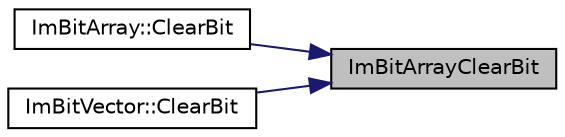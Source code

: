 digraph "ImBitArrayClearBit"
{
 // LATEX_PDF_SIZE
  edge [fontname="Helvetica",fontsize="10",labelfontname="Helvetica",labelfontsize="10"];
  node [fontname="Helvetica",fontsize="10",shape=record];
  rankdir="RL";
  Node1 [label="ImBitArrayClearBit",height=0.2,width=0.4,color="black", fillcolor="grey75", style="filled", fontcolor="black",tooltip=" "];
  Node1 -> Node2 [dir="back",color="midnightblue",fontsize="10",style="solid",fontname="Helvetica"];
  Node2 [label="ImBitArray::ClearBit",height=0.2,width=0.4,color="black", fillcolor="white", style="filled",URL="$struct_im_bit_array.html#aaeb8c435e308827bb9405f8a37f7dc69",tooltip=" "];
  Node1 -> Node3 [dir="back",color="midnightblue",fontsize="10",style="solid",fontname="Helvetica"];
  Node3 [label="ImBitVector::ClearBit",height=0.2,width=0.4,color="black", fillcolor="white", style="filled",URL="$struct_im_bit_vector.html#aeca31d497bf4ceb032dfb92bf5515a40",tooltip=" "];
}
